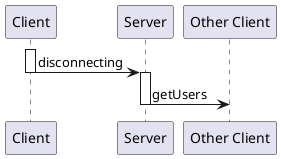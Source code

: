 @startuml disconnecting

activate Client
Client -> Server: disconnecting
deactivate Client
activate Server
Server -> "Other Client": getUsers
deactivate Server

@enduml
